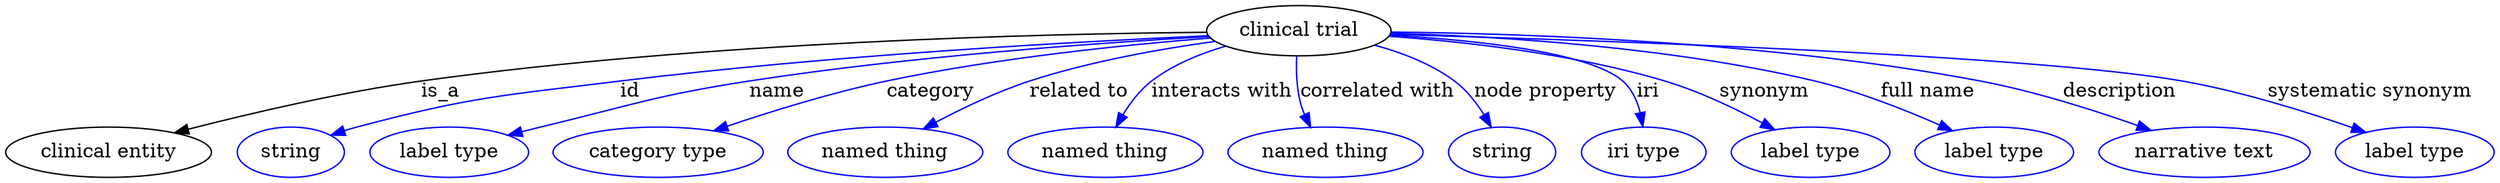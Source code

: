 digraph {
	graph [bb="0,0,1456.6,123"];
	node [label="\N"];
	"clinical trial"	 [height=0.5,
		label="clinical trial",
		pos="763.14,105",
		width=1.4804];
	"clinical entity"	 [height=0.5,
		pos="59.145,18",
		width=1.6429];
	"clinical trial" -> "clinical entity"	 [label=is_a,
		lp="257.14,61.5",
		pos="e,99.123,31.366 709.94,102.63 596.53,97.347 334.19,83.922 246.14,69 198.79,60.973 146.1,46.042 108.75,34.401"];
	id	 [color=blue,
		height=0.5,
		label=string,
		pos="167.14,18",
		width=0.84854];
	"clinical trial" -> id	 [color=blue,
		label=id,
		lp="369.64,61.5",
		pos="e,190.93,29.71 710.31,102.21 633.69,97.716 487.44,87.456 364.14,69 293.63,58.445 274.94,58.092 207.14,36 204.88,35.263 202.58,34.439 \
200.28,33.559",
		style=solid];
	name	 [color=blue,
		height=0.5,
		label="label type",
		pos="261.14,18",
		width=1.2638];
	"clinical trial" -> name	 [color=blue,
		label=name,
		lp="461.64,61.5",
		pos="e,295.95,29.784 710.94,101.25 647.85,96.223 538.63,85.91 446.14,69 387.51,58.279 373.39,52.613 316.14,36 312.76,35.018 309.27,33.968 \
305.77,32.886",
		style=solid];
	category	 [color=blue,
		height=0.5,
		label="category type",
		pos="383.14,18",
		width=1.6249];
	"clinical trial" -> category	 [color=blue,
		label=category,
		lp="553.64,61.5",
		pos="e,418.84,32.423 711.71,99.757 664.14,94.273 591.71,84.304 530.14,69 495.29,60.336 456.98,46.913 428.21,36.012",
		style=solid];
	"related to"	 [color=blue,
		height=0.5,
		label="named thing",
		pos="515.14,18",
		width=1.5346];
	"clinical trial" -> "related to"	 [color=blue,
		label="related to",
		lp="640.14,61.5",
		pos="e,541.66,33.871 715.98,96.606 686.24,90.583 647.32,81.349 614.14,69 592.29,60.864 569.05,49.072 550.58,38.876",
		style=solid];
	"interacts with"	 [color=blue,
		height=0.5,
		label="named thing",
		pos="643.14,18",
		width=1.5346];
	"clinical trial" -> "interacts with"	 [color=blue,
		label="interacts with",
		lp="722.14,61.5",
		pos="e,654.72,35.795 725.9,91.849 712.31,86.044 697.31,78.384 685.14,69 676.06,61.991 667.66,52.673 660.8,43.92",
		style=solid];
	"correlated with"	 [color=blue,
		height=0.5,
		label="named thing",
		pos="771.14,18",
		width=1.5346];
	"clinical trial" -> "correlated with"	 [color=blue,
		label="correlated with",
		lp="805.14,61.5",
		pos="e,766.97,36.222 762.74,86.539 762.72,76.83 763,64.744 764.14,54 764.42,51.452 764.77,48.815 765.19,46.18",
		style=solid];
	"node property"	 [color=blue,
		height=0.5,
		label=string,
		pos="875.14,18",
		width=0.84854];
	"clinical trial" -> "node property"	 [color=blue,
		label="node property",
		lp="897.14,61.5",
		pos="e,868.37,35.984 804.17,93.209 818.62,87.591 834.22,79.702 846.14,69 853.41,62.475 859.31,53.681 863.83,45.234",
		style=solid];
	iri	 [color=blue,
		height=0.5,
		label="iri type",
		pos="960.14,18",
		width=1.011];
	"clinical trial" -> iri	 [color=blue,
		label=iri,
		lp="956.64,61.5",
		pos="e,957.12,36.137 814.58,99.857 859.54,94.416 920.46,84.454 939.14,69 946.25,63.123 950.98,54.449 954.12,45.915",
		style=solid];
	synonym	 [color=blue,
		height=0.5,
		label="label type",
		pos="1060.1,18",
		width=1.2638];
	"clinical trial" -> synonym	 [color=blue,
		label=synonym,
		lp="1024.6,61.5",
		pos="e,1036.7,33.693 815.05,100.56 857,95.867 917.1,86.597 967.14,69 988.45,61.509 1010.7,49.493 1028.1,39.006",
		style=solid];
	"full name"	 [color=blue,
		height=0.5,
		label="label type",
		pos="1169.1,18",
		width=1.2638];
	"clinical trial" -> "full name"	 [color=blue,
		label="full name",
		lp="1123.6,61.5",
		pos="e,1142.1,32.728 816.36,103.1 875.41,99.923 973.08,91.458 1054.1,69 1081.6,61.398 1110.9,48.312 1133.1,37.299",
		style=solid];
	description	 [color=blue,
		height=0.5,
		label="narrative text",
		pos="1290.1,18",
		width=1.6068];
	"clinical trial" -> description	 [color=blue,
		label=description,
		lp="1234.6,61.5",
		pos="e,1257.6,33.001 815.84,101.9 907.19,96.222 1091.2,83.429 1154.1,69 1186.7,61.55 1221.9,48.185 1248.3,37.006",
		style=solid];
	"systematic synonym"	 [color=blue,
		height=0.5,
		label="label type",
		pos="1411.1,18",
		width=1.2638];
	"clinical trial" -> "systematic synonym"	 [color=blue,
		label="systematic synonym",
		lp="1377.1,61.5",
		pos="e,1381.1,31.521 816.16,103.07 927.8,98.691 1183.8,86.998 1269.1,69 1304.8,61.479 1343.6,47.074 1371.7,35.486",
		style=solid];
}
